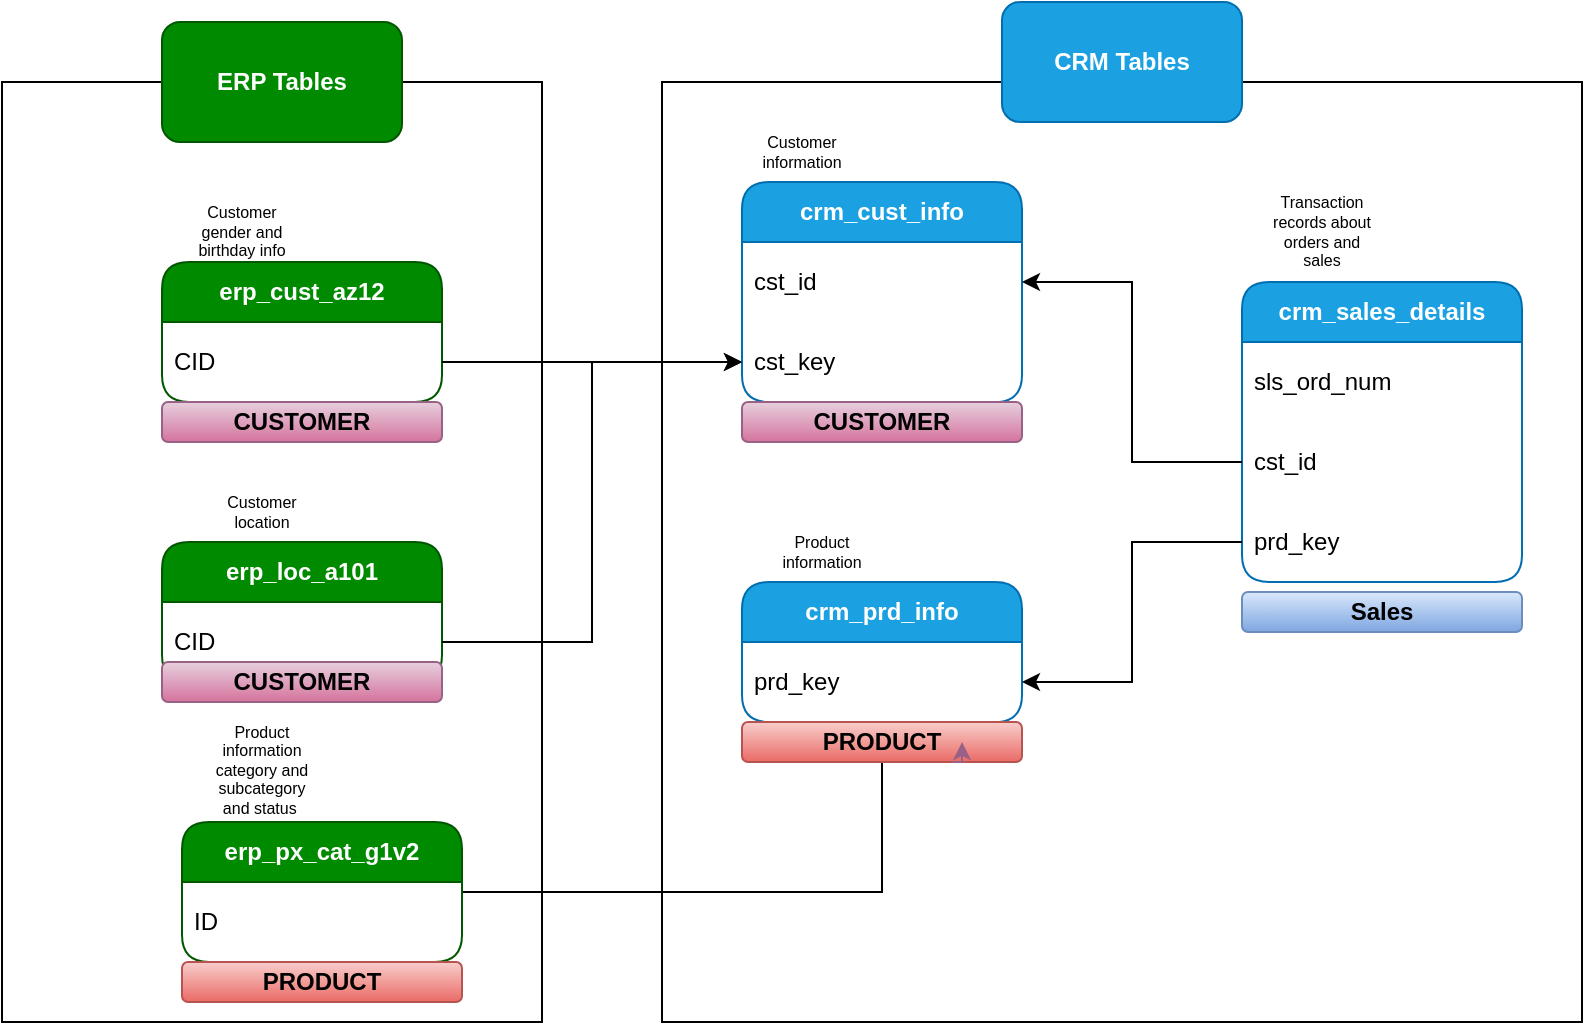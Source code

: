 <mxfile version="27.0.5">
  <diagram name="Page-1" id="AN5L8xzFGKcLQav07966">
    <mxGraphModel dx="1523" dy="2130" grid="1" gridSize="10" guides="1" tooltips="1" connect="1" arrows="1" fold="1" page="1" pageScale="1" pageWidth="850" pageHeight="1100" math="0" shadow="0">
      <root>
        <mxCell id="0" />
        <mxCell id="1" parent="0" />
        <mxCell id="9_tI7wITKkZQPmmA22-4-1" value="&lt;b&gt;crm_cust_info&lt;/b&gt;" style="swimlane;fontStyle=0;childLayout=stackLayout;horizontal=1;startSize=30;horizontalStack=0;resizeParent=1;resizeParentMax=0;resizeLast=0;collapsible=1;marginBottom=0;whiteSpace=wrap;html=1;fillColor=#1ba1e2;fontColor=#ffffff;strokeColor=#006EAF;rounded=1;" parent="1" vertex="1">
          <mxGeometry x="190" y="80" width="140" height="110" as="geometry" />
        </mxCell>
        <mxCell id="9_tI7wITKkZQPmmA22-4-2" value="cst_id" style="text;strokeColor=none;fillColor=none;align=left;verticalAlign=middle;spacingLeft=4;spacingRight=4;overflow=hidden;points=[[0,0.5],[1,0.5]];portConstraint=eastwest;rotatable=0;whiteSpace=wrap;html=1;" parent="9_tI7wITKkZQPmmA22-4-1" vertex="1">
          <mxGeometry y="30" width="140" height="40" as="geometry" />
        </mxCell>
        <mxCell id="9_tI7wITKkZQPmmA22-4-24" value="cst_key" style="text;strokeColor=none;fillColor=none;align=left;verticalAlign=middle;spacingLeft=4;spacingRight=4;overflow=hidden;points=[[0,0.5],[1,0.5]];portConstraint=eastwest;rotatable=0;whiteSpace=wrap;html=1;" parent="9_tI7wITKkZQPmmA22-4-1" vertex="1">
          <mxGeometry y="70" width="140" height="40" as="geometry" />
        </mxCell>
        <mxCell id="9_tI7wITKkZQPmmA22-4-6" value="Customer information" style="text;html=1;align=center;verticalAlign=middle;whiteSpace=wrap;rounded=0;fontSize=8;" parent="1" vertex="1">
          <mxGeometry x="190" y="50" width="60" height="30" as="geometry" />
        </mxCell>
        <mxCell id="9_tI7wITKkZQPmmA22-4-7" value="&lt;b&gt;crm_prd_info&lt;/b&gt;" style="swimlane;fontStyle=0;childLayout=stackLayout;horizontal=1;startSize=30;horizontalStack=0;resizeParent=1;resizeParentMax=0;resizeLast=0;collapsible=1;marginBottom=0;whiteSpace=wrap;html=1;fillColor=#1ba1e2;fontColor=#ffffff;strokeColor=#006EAF;rounded=1;" parent="1" vertex="1">
          <mxGeometry x="190" y="280" width="140" height="70" as="geometry" />
        </mxCell>
        <mxCell id="9_tI7wITKkZQPmmA22-4-8" value="prd_key" style="text;strokeColor=none;fillColor=none;align=left;verticalAlign=middle;spacingLeft=4;spacingRight=4;overflow=hidden;points=[[0,0.5],[1,0.5]];portConstraint=eastwest;rotatable=0;whiteSpace=wrap;html=1;" parent="9_tI7wITKkZQPmmA22-4-7" vertex="1">
          <mxGeometry y="30" width="140" height="40" as="geometry" />
        </mxCell>
        <mxCell id="9_tI7wITKkZQPmmA22-4-9" value="Product information" style="text;html=1;align=center;verticalAlign=middle;whiteSpace=wrap;rounded=0;fontSize=8;" parent="1" vertex="1">
          <mxGeometry x="200" y="250" width="60" height="30" as="geometry" />
        </mxCell>
        <mxCell id="9_tI7wITKkZQPmmA22-4-12" value="&lt;b&gt;crm_sales_details&lt;/b&gt;" style="swimlane;fontStyle=0;childLayout=stackLayout;horizontal=1;startSize=30;horizontalStack=0;resizeParent=1;resizeParentMax=0;resizeLast=0;collapsible=1;marginBottom=0;whiteSpace=wrap;html=1;fillColor=#1ba1e2;fontColor=#ffffff;strokeColor=#006EAF;rounded=1;" parent="1" vertex="1">
          <mxGeometry x="440" y="130" width="140" height="150" as="geometry" />
        </mxCell>
        <mxCell id="9_tI7wITKkZQPmmA22-4-13" value="sls_ord_num" style="text;strokeColor=none;fillColor=none;align=left;verticalAlign=middle;spacingLeft=4;spacingRight=4;overflow=hidden;points=[[0,0.5],[1,0.5]];portConstraint=eastwest;rotatable=0;whiteSpace=wrap;html=1;" parent="9_tI7wITKkZQPmmA22-4-12" vertex="1">
          <mxGeometry y="30" width="140" height="40" as="geometry" />
        </mxCell>
        <mxCell id="9_tI7wITKkZQPmmA22-4-15" value="cst_id" style="text;strokeColor=none;fillColor=none;align=left;verticalAlign=middle;spacingLeft=4;spacingRight=4;overflow=hidden;points=[[0,0.5],[1,0.5]];portConstraint=eastwest;rotatable=0;whiteSpace=wrap;html=1;" parent="9_tI7wITKkZQPmmA22-4-12" vertex="1">
          <mxGeometry y="70" width="140" height="40" as="geometry" />
        </mxCell>
        <mxCell id="9_tI7wITKkZQPmmA22-4-16" value="prd_key" style="text;strokeColor=none;fillColor=none;align=left;verticalAlign=middle;spacingLeft=4;spacingRight=4;overflow=hidden;points=[[0,0.5],[1,0.5]];portConstraint=eastwest;rotatable=0;whiteSpace=wrap;html=1;" parent="9_tI7wITKkZQPmmA22-4-12" vertex="1">
          <mxGeometry y="110" width="140" height="40" as="geometry" />
        </mxCell>
        <mxCell id="9_tI7wITKkZQPmmA22-4-14" value="Transaction records about orders and sales" style="text;html=1;align=center;verticalAlign=middle;whiteSpace=wrap;rounded=0;fontSize=8;" parent="1" vertex="1">
          <mxGeometry x="450" y="90" width="60" height="30" as="geometry" />
        </mxCell>
        <mxCell id="9_tI7wITKkZQPmmA22-4-19" style="edgeStyle=orthogonalEdgeStyle;rounded=0;orthogonalLoop=1;jettySize=auto;html=1;entryX=1;entryY=0.5;entryDx=0;entryDy=0;" parent="1" source="9_tI7wITKkZQPmmA22-4-15" target="9_tI7wITKkZQPmmA22-4-2" edge="1">
          <mxGeometry relative="1" as="geometry" />
        </mxCell>
        <mxCell id="9_tI7wITKkZQPmmA22-4-20" style="edgeStyle=orthogonalEdgeStyle;rounded=0;orthogonalLoop=1;jettySize=auto;html=1;entryX=1;entryY=0.5;entryDx=0;entryDy=0;" parent="1" source="9_tI7wITKkZQPmmA22-4-16" target="9_tI7wITKkZQPmmA22-4-8" edge="1">
          <mxGeometry relative="1" as="geometry" />
        </mxCell>
        <mxCell id="9_tI7wITKkZQPmmA22-4-21" value="&lt;b&gt;erp_cust_az12&lt;/b&gt;" style="swimlane;fontStyle=0;childLayout=stackLayout;horizontal=1;startSize=30;horizontalStack=0;resizeParent=1;resizeParentMax=0;resizeLast=0;collapsible=1;marginBottom=0;whiteSpace=wrap;html=1;fillColor=#008a00;fontColor=#ffffff;strokeColor=#005700;rounded=1;" parent="1" vertex="1">
          <mxGeometry x="-100" y="120" width="140" height="70" as="geometry" />
        </mxCell>
        <mxCell id="9_tI7wITKkZQPmmA22-4-22" value="CID" style="text;strokeColor=none;fillColor=none;align=left;verticalAlign=middle;spacingLeft=4;spacingRight=4;overflow=hidden;points=[[0,0.5],[1,0.5]];portConstraint=eastwest;rotatable=0;whiteSpace=wrap;html=1;" parent="9_tI7wITKkZQPmmA22-4-21" vertex="1">
          <mxGeometry y="30" width="140" height="40" as="geometry" />
        </mxCell>
        <mxCell id="9_tI7wITKkZQPmmA22-4-23" value="Customer gender and birthday info" style="text;html=1;align=center;verticalAlign=middle;whiteSpace=wrap;rounded=0;fontSize=8;" parent="1" vertex="1">
          <mxGeometry x="-90" y="90" width="60" height="30" as="geometry" />
        </mxCell>
        <mxCell id="9_tI7wITKkZQPmmA22-4-26" style="edgeStyle=orthogonalEdgeStyle;rounded=0;orthogonalLoop=1;jettySize=auto;html=1;" parent="1" source="9_tI7wITKkZQPmmA22-4-22" target="9_tI7wITKkZQPmmA22-4-24" edge="1">
          <mxGeometry relative="1" as="geometry" />
        </mxCell>
        <mxCell id="9_tI7wITKkZQPmmA22-4-29" value="&lt;b&gt;erp_loc_a101&lt;/b&gt;" style="swimlane;fontStyle=0;childLayout=stackLayout;horizontal=1;startSize=30;horizontalStack=0;resizeParent=1;resizeParentMax=0;resizeLast=0;collapsible=1;marginBottom=0;whiteSpace=wrap;html=1;fillColor=#008a00;fontColor=#ffffff;strokeColor=#005700;rounded=1;" parent="1" vertex="1">
          <mxGeometry x="-100" y="260" width="140" height="70" as="geometry" />
        </mxCell>
        <mxCell id="9_tI7wITKkZQPmmA22-4-30" value="CID" style="text;strokeColor=none;fillColor=none;align=left;verticalAlign=middle;spacingLeft=4;spacingRight=4;overflow=hidden;points=[[0,0.5],[1,0.5]];portConstraint=eastwest;rotatable=0;whiteSpace=wrap;html=1;" parent="9_tI7wITKkZQPmmA22-4-29" vertex="1">
          <mxGeometry y="30" width="140" height="40" as="geometry" />
        </mxCell>
        <mxCell id="9_tI7wITKkZQPmmA22-4-31" value="Customer location" style="text;html=1;align=center;verticalAlign=middle;whiteSpace=wrap;rounded=0;fontSize=8;" parent="1" vertex="1">
          <mxGeometry x="-80" y="230" width="60" height="30" as="geometry" />
        </mxCell>
        <mxCell id="9_tI7wITKkZQPmmA22-4-33" style="edgeStyle=orthogonalEdgeStyle;rounded=0;orthogonalLoop=1;jettySize=auto;html=1;entryX=0;entryY=0.5;entryDx=0;entryDy=0;" parent="1" source="9_tI7wITKkZQPmmA22-4-30" target="9_tI7wITKkZQPmmA22-4-24" edge="1">
          <mxGeometry relative="1" as="geometry" />
        </mxCell>
        <mxCell id="9_tI7wITKkZQPmmA22-4-38" style="edgeStyle=orthogonalEdgeStyle;rounded=0;orthogonalLoop=1;jettySize=auto;html=1;" parent="1" source="9_tI7wITKkZQPmmA22-4-35" target="9_tI7wITKkZQPmmA22-4-8" edge="1">
          <mxGeometry relative="1" as="geometry">
            <Array as="points">
              <mxPoint x="260" y="435" />
            </Array>
          </mxGeometry>
        </mxCell>
        <mxCell id="9_tI7wITKkZQPmmA22-4-35" value="&lt;b&gt;erp_px_cat_g1v2&lt;/b&gt;" style="swimlane;fontStyle=0;childLayout=stackLayout;horizontal=1;startSize=30;horizontalStack=0;resizeParent=1;resizeParentMax=0;resizeLast=0;collapsible=1;marginBottom=0;whiteSpace=wrap;html=1;fillColor=#008a00;fontColor=#ffffff;strokeColor=#005700;rounded=1;" parent="1" vertex="1">
          <mxGeometry x="-90" y="400" width="140" height="70" as="geometry" />
        </mxCell>
        <mxCell id="9_tI7wITKkZQPmmA22-4-36" value="ID" style="text;strokeColor=none;fillColor=none;align=left;verticalAlign=middle;spacingLeft=4;spacingRight=4;overflow=hidden;points=[[0,0.5],[1,0.5]];portConstraint=eastwest;rotatable=0;whiteSpace=wrap;html=1;" parent="9_tI7wITKkZQPmmA22-4-35" vertex="1">
          <mxGeometry y="30" width="140" height="40" as="geometry" />
        </mxCell>
        <mxCell id="9_tI7wITKkZQPmmA22-4-39" value="" style="rounded=0;whiteSpace=wrap;html=1;fillColor=none;" parent="1" vertex="1">
          <mxGeometry x="150" y="30" width="460" height="470" as="geometry" />
        </mxCell>
        <mxCell id="9_tI7wITKkZQPmmA22-4-40" value="" style="rounded=0;whiteSpace=wrap;html=1;fillColor=none;" parent="1" vertex="1">
          <mxGeometry x="-180" y="30" width="270" height="470" as="geometry" />
        </mxCell>
        <mxCell id="9_tI7wITKkZQPmmA22-4-37" value="Product information category and subcategory and status&amp;nbsp;" style="text;html=1;align=center;verticalAlign=middle;whiteSpace=wrap;rounded=0;fontSize=8;" parent="1" vertex="1">
          <mxGeometry x="-80" y="359" width="60" height="30" as="geometry" />
        </mxCell>
        <mxCell id="9_tI7wITKkZQPmmA22-4-41" value="&lt;b&gt;CRM Tables&lt;/b&gt;" style="rounded=1;whiteSpace=wrap;html=1;fillColor=#1ba1e2;fontColor=#ffffff;strokeColor=#006EAF;" parent="1" vertex="1">
          <mxGeometry x="320" y="-10" width="120" height="60" as="geometry" />
        </mxCell>
        <mxCell id="9_tI7wITKkZQPmmA22-4-43" value="&lt;b&gt;ERP Tables&lt;/b&gt;" style="rounded=1;whiteSpace=wrap;html=1;fillColor=#008a00;fontColor=#ffffff;strokeColor=#005700;" parent="1" vertex="1">
          <mxGeometry x="-100" width="120" height="60" as="geometry" />
        </mxCell>
        <mxCell id="TEQRyKuGDHFOCtQYbS98-1" value="&lt;b&gt;PRODUCT&lt;/b&gt;" style="rounded=1;whiteSpace=wrap;html=1;fillColor=#f8cecc;strokeColor=#b85450;gradientColor=#ea6b66;" vertex="1" parent="1">
          <mxGeometry x="190" y="350" width="140" height="20" as="geometry" />
        </mxCell>
        <mxCell id="TEQRyKuGDHFOCtQYbS98-2" value="&lt;b&gt;PRODUCT&lt;/b&gt;" style="rounded=1;whiteSpace=wrap;html=1;fillColor=#f8cecc;strokeColor=#b85450;gradientColor=#ea6b66;" vertex="1" parent="1">
          <mxGeometry x="-90" y="470" width="140" height="20" as="geometry" />
        </mxCell>
        <mxCell id="TEQRyKuGDHFOCtQYbS98-3" value="&lt;b&gt;CUSTOMER&lt;/b&gt;" style="rounded=1;whiteSpace=wrap;html=1;fillColor=#e6d0de;strokeColor=#996185;gradientColor=#d5739d;" vertex="1" parent="1">
          <mxGeometry x="-100" y="320" width="140" height="20" as="geometry" />
        </mxCell>
        <mxCell id="TEQRyKuGDHFOCtQYbS98-4" value="&lt;b&gt;CUSTOMER&lt;/b&gt;" style="rounded=1;whiteSpace=wrap;html=1;fillColor=#e6d0de;strokeColor=#996185;gradientColor=#d5739d;" vertex="1" parent="1">
          <mxGeometry x="-100" y="190" width="140" height="20" as="geometry" />
        </mxCell>
        <mxCell id="TEQRyKuGDHFOCtQYbS98-5" value="&lt;b&gt;CUSTOMER&lt;/b&gt;" style="rounded=1;whiteSpace=wrap;html=1;fillColor=#e6d0de;strokeColor=#996185;gradientColor=#d5739d;" vertex="1" parent="1">
          <mxGeometry x="190" y="190" width="140" height="20" as="geometry" />
        </mxCell>
        <mxCell id="TEQRyKuGDHFOCtQYbS98-6" style="edgeStyle=orthogonalEdgeStyle;rounded=0;orthogonalLoop=1;jettySize=auto;html=1;exitX=0.75;exitY=1;exitDx=0;exitDy=0;entryX=0.786;entryY=0.5;entryDx=0;entryDy=0;entryPerimeter=0;fillColor=#e6d0de;gradientColor=#d5739d;strokeColor=#996185;" edge="1" parent="1" source="TEQRyKuGDHFOCtQYbS98-1" target="TEQRyKuGDHFOCtQYbS98-1">
          <mxGeometry relative="1" as="geometry" />
        </mxCell>
        <mxCell id="TEQRyKuGDHFOCtQYbS98-7" value="&lt;b&gt;Sales&lt;/b&gt;" style="rounded=1;whiteSpace=wrap;html=1;fillColor=#dae8fc;strokeColor=#6c8ebf;gradientColor=#7ea6e0;" vertex="1" parent="1">
          <mxGeometry x="440" y="285" width="140" height="20" as="geometry" />
        </mxCell>
      </root>
    </mxGraphModel>
  </diagram>
</mxfile>
